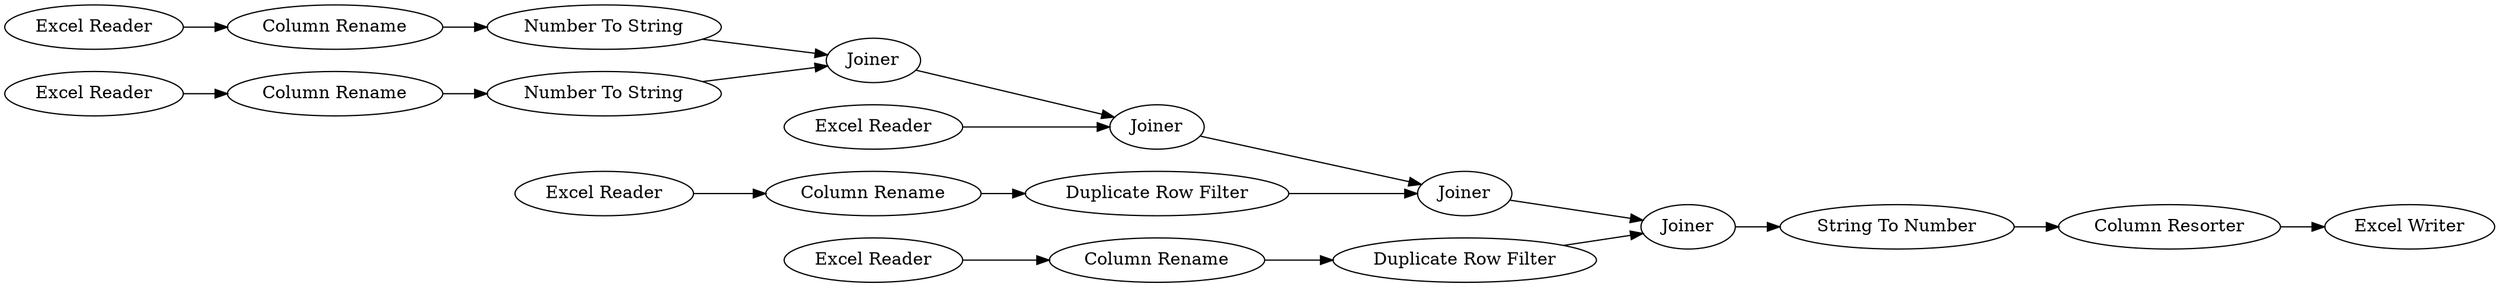 digraph {
	16 -> 12
	7 -> 25
	4 -> 5
	8 -> 9
	25 -> 11
	13 -> 18
	2 -> 3
	12 -> 13
	1 -> 4
	11 -> 16
	14 -> 15
	10 -> 11
	5 -> 7
	19 -> 25
	15 -> 17
	6 -> 7
	3 -> 6
	17 -> 16
	9 -> 10
	7 [label=Joiner]
	9 [label="Column Rename"]
	18 [label="Excel Writer"]
	8 [label="Excel Reader"]
	17 [label="Duplicate Row Filter"]
	3 [label="Column Rename"]
	19 [label="Excel Reader"]
	6 [label="Number To String"]
	15 [label="Column Rename"]
	25 [label=Joiner]
	12 [label="String To Number"]
	10 [label="Duplicate Row Filter"]
	16 [label=Joiner]
	1 [label="Excel Reader"]
	11 [label=Joiner]
	4 [label="Column Rename"]
	14 [label="Excel Reader"]
	5 [label="Number To String"]
	13 [label="Column Resorter"]
	2 [label="Excel Reader"]
	rankdir=LR
}

